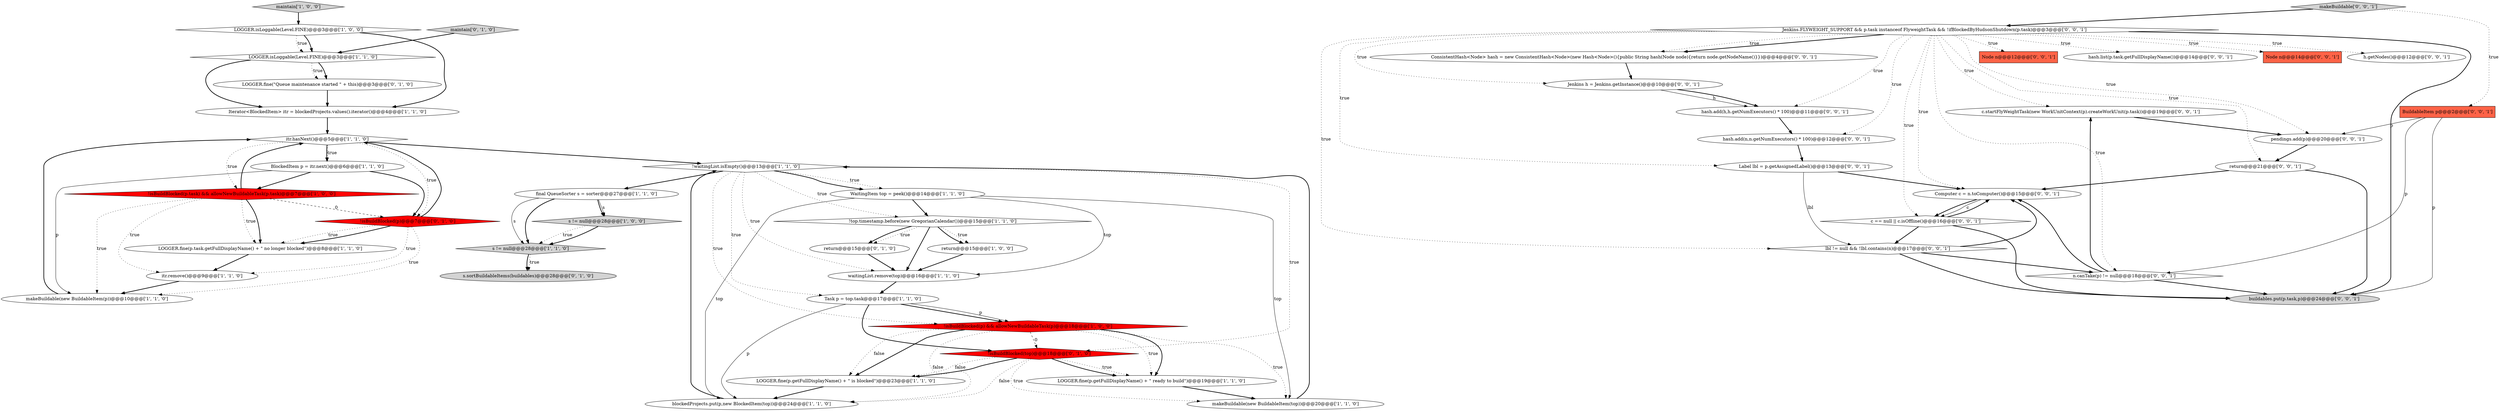 digraph {
28 [style = filled, label = "maintain['0', '1', '0']", fillcolor = lightgray, shape = diamond image = "AAA0AAABBB2BBB"];
42 [style = filled, label = "h.getNodes()@@@12@@@['0', '0', '1']", fillcolor = white, shape = ellipse image = "AAA0AAABBB3BBB"];
45 [style = filled, label = "c.startFlyWeightTask(new WorkUnitContext(p).createWorkUnit(p.task))@@@19@@@['0', '0', '1']", fillcolor = white, shape = ellipse image = "AAA0AAABBB3BBB"];
8 [style = filled, label = "LOGGER.isLoggable(Level.FINE)@@@3@@@['1', '1', '0']", fillcolor = white, shape = diamond image = "AAA0AAABBB1BBB"];
4 [style = filled, label = "LOGGER.isLoggable(Level.FINE)@@@3@@@['1', '0', '0']", fillcolor = white, shape = diamond image = "AAA0AAABBB1BBB"];
22 [style = filled, label = "LOGGER.fine(p.getFullDisplayName() + \" is blocked\")@@@23@@@['1', '1', '0']", fillcolor = white, shape = ellipse image = "AAA0AAABBB1BBB"];
40 [style = filled, label = "pendings.add(p)@@@20@@@['0', '0', '1']", fillcolor = white, shape = ellipse image = "AAA0AAABBB3BBB"];
30 [style = filled, label = "BuildableItem p@@@2@@@['0', '0', '1']", fillcolor = tomato, shape = box image = "AAA0AAABBB3BBB"];
43 [style = filled, label = "Label lbl = p.getAssignedLabel()@@@13@@@['0', '0', '1']", fillcolor = white, shape = ellipse image = "AAA0AAABBB3BBB"];
44 [style = filled, label = "hash.add(n,n.getNumExecutors() * 100)@@@12@@@['0', '0', '1']", fillcolor = white, shape = ellipse image = "AAA0AAABBB3BBB"];
10 [style = filled, label = "makeBuildable(new BuildableItem(p))@@@10@@@['1', '1', '0']", fillcolor = white, shape = ellipse image = "AAA0AAABBB1BBB"];
24 [style = filled, label = "return@@@15@@@['0', '1', '0']", fillcolor = white, shape = ellipse image = "AAA0AAABBB2BBB"];
5 [style = filled, label = "maintain['1', '0', '0']", fillcolor = lightgray, shape = diamond image = "AAA0AAABBB1BBB"];
47 [style = filled, label = "Node n@@@12@@@['0', '0', '1']", fillcolor = tomato, shape = box image = "AAA0AAABBB3BBB"];
3 [style = filled, label = "s != null@@@28@@@['1', '0', '0']", fillcolor = lightgray, shape = diamond image = "AAA0AAABBB1BBB"];
37 [style = filled, label = "c == null || c.isOffline()@@@16@@@['0', '0', '1']", fillcolor = white, shape = diamond image = "AAA0AAABBB3BBB"];
17 [style = filled, label = "waitingList.remove(top)@@@16@@@['1', '1', '0']", fillcolor = white, shape = ellipse image = "AAA0AAABBB1BBB"];
25 [style = filled, label = "s.sortBuildableItems(buildables)@@@28@@@['0', '1', '0']", fillcolor = lightgray, shape = ellipse image = "AAA0AAABBB2BBB"];
19 [style = filled, label = "itr.hasNext()@@@5@@@['1', '1', '0']", fillcolor = white, shape = diamond image = "AAA0AAABBB1BBB"];
26 [style = filled, label = "LOGGER.fine(\"Queue maintenance started \" + this)@@@3@@@['0', '1', '0']", fillcolor = white, shape = ellipse image = "AAA0AAABBB2BBB"];
0 [style = filled, label = "!isBuildBlocked(p) && allowNewBuildableTask(p)@@@18@@@['1', '0', '0']", fillcolor = red, shape = diamond image = "AAA1AAABBB1BBB"];
46 [style = filled, label = "return@@@21@@@['0', '0', '1']", fillcolor = white, shape = ellipse image = "AAA0AAABBB3BBB"];
31 [style = filled, label = "lbl != null && !lbl.contains(n)@@@17@@@['0', '0', '1']", fillcolor = white, shape = diamond image = "AAA0AAABBB3BBB"];
49 [style = filled, label = "Computer c = n.toComputer()@@@15@@@['0', '0', '1']", fillcolor = white, shape = ellipse image = "AAA0AAABBB3BBB"];
1 [style = filled, label = "blockedProjects.put(p,new BlockedItem(top))@@@24@@@['1', '1', '0']", fillcolor = white, shape = ellipse image = "AAA0AAABBB1BBB"];
33 [style = filled, label = "Jenkins h = Jenkins.getInstance()@@@10@@@['0', '0', '1']", fillcolor = white, shape = ellipse image = "AAA0AAABBB3BBB"];
11 [style = filled, label = "!top.timestamp.before(new GregorianCalendar())@@@15@@@['1', '1', '0']", fillcolor = white, shape = diamond image = "AAA0AAABBB1BBB"];
23 [style = filled, label = "s != null@@@28@@@['1', '1', '0']", fillcolor = lightgray, shape = diamond image = "AAA0AAABBB1BBB"];
39 [style = filled, label = "n.canTake(p) != null@@@18@@@['0', '0', '1']", fillcolor = white, shape = diamond image = "AAA0AAABBB3BBB"];
41 [style = filled, label = "Jenkins.FLYWEIGHT_SUPPORT && p.task instanceof FlyweightTask && !ifBlockedByHudsonShutdown(p.task)@@@3@@@['0', '0', '1']", fillcolor = white, shape = diamond image = "AAA0AAABBB3BBB"];
35 [style = filled, label = "hash.list(p.task.getFullDisplayName())@@@14@@@['0', '0', '1']", fillcolor = white, shape = ellipse image = "AAA0AAABBB3BBB"];
18 [style = filled, label = "final QueueSorter s = sorter@@@27@@@['1', '1', '0']", fillcolor = white, shape = ellipse image = "AAA0AAABBB1BBB"];
36 [style = filled, label = "buildables.put(p.task,p)@@@24@@@['0', '0', '1']", fillcolor = lightgray, shape = ellipse image = "AAA0AAABBB3BBB"];
14 [style = filled, label = "makeBuildable(new BuildableItem(top))@@@20@@@['1', '1', '0']", fillcolor = white, shape = ellipse image = "AAA0AAABBB1BBB"];
2 [style = filled, label = "return@@@15@@@['1', '0', '0']", fillcolor = white, shape = ellipse image = "AAA0AAABBB1BBB"];
27 [style = filled, label = "!isBuildBlocked(top)@@@18@@@['0', '1', '0']", fillcolor = red, shape = diamond image = "AAA1AAABBB2BBB"];
32 [style = filled, label = "ConsistentHash<Node> hash = new ConsistentHash<Node>(new Hash<Node>(){public String hash(Node node){return node.getNodeName()}})@@@4@@@['0', '0', '1']", fillcolor = white, shape = ellipse image = "AAA0AAABBB3BBB"];
34 [style = filled, label = "hash.add(h,h.getNumExecutors() * 100)@@@11@@@['0', '0', '1']", fillcolor = white, shape = ellipse image = "AAA0AAABBB3BBB"];
38 [style = filled, label = "makeBuildable['0', '0', '1']", fillcolor = lightgray, shape = diamond image = "AAA0AAABBB3BBB"];
6 [style = filled, label = "Iterator<BlockedItem> itr = blockedProjects.values().iterator()@@@4@@@['1', '1', '0']", fillcolor = white, shape = ellipse image = "AAA0AAABBB1BBB"];
48 [style = filled, label = "Node n@@@14@@@['0', '0', '1']", fillcolor = tomato, shape = box image = "AAA0AAABBB3BBB"];
7 [style = filled, label = "LOGGER.fine(p.task.getFullDisplayName() + \" no longer blocked\")@@@8@@@['1', '1', '0']", fillcolor = white, shape = ellipse image = "AAA0AAABBB1BBB"];
13 [style = filled, label = "Task p = top.task@@@17@@@['1', '1', '0']", fillcolor = white, shape = ellipse image = "AAA0AAABBB1BBB"];
16 [style = filled, label = "!waitingList.isEmpty()@@@13@@@['1', '1', '0']", fillcolor = white, shape = diamond image = "AAA0AAABBB1BBB"];
9 [style = filled, label = "WaitingItem top = peek()@@@14@@@['1', '1', '0']", fillcolor = white, shape = ellipse image = "AAA0AAABBB1BBB"];
15 [style = filled, label = "!isBuildBlocked(p.task) && allowNewBuildableTask(p.task)@@@7@@@['1', '0', '0']", fillcolor = red, shape = diamond image = "AAA1AAABBB1BBB"];
20 [style = filled, label = "itr.remove()@@@9@@@['1', '1', '0']", fillcolor = white, shape = ellipse image = "AAA0AAABBB1BBB"];
12 [style = filled, label = "BlockedItem p = itr.next()@@@6@@@['1', '1', '0']", fillcolor = white, shape = ellipse image = "AAA0AAABBB1BBB"];
21 [style = filled, label = "LOGGER.fine(p.getFullDisplayName() + \" ready to build\")@@@19@@@['1', '1', '0']", fillcolor = white, shape = ellipse image = "AAA0AAABBB1BBB"];
29 [style = filled, label = "!isBuildBlocked(p)@@@7@@@['0', '1', '0']", fillcolor = red, shape = diamond image = "AAA1AAABBB2BBB"];
27->14 [style = dotted, label="true"];
18->3 [style = bold, label=""];
16->9 [style = dotted, label="true"];
9->11 [style = bold, label=""];
16->13 [style = dotted, label="true"];
37->49 [style = bold, label=""];
10->19 [style = bold, label=""];
16->17 [style = dotted, label="true"];
15->20 [style = dotted, label="true"];
8->6 [style = bold, label=""];
38->41 [style = bold, label=""];
15->7 [style = dotted, label="true"];
29->20 [style = dotted, label="true"];
11->2 [style = dotted, label="true"];
41->40 [style = dotted, label="true"];
0->21 [style = dotted, label="true"];
37->31 [style = bold, label=""];
39->49 [style = bold, label=""];
41->43 [style = dotted, label="true"];
24->17 [style = bold, label=""];
4->8 [style = bold, label=""];
41->42 [style = dotted, label="true"];
41->49 [style = dotted, label="true"];
41->33 [style = dotted, label="true"];
16->9 [style = bold, label=""];
14->16 [style = bold, label=""];
12->10 [style = solid, label="p"];
23->25 [style = bold, label=""];
41->32 [style = bold, label=""];
37->36 [style = bold, label=""];
41->46 [style = dotted, label="true"];
19->12 [style = bold, label=""];
46->36 [style = bold, label=""];
15->10 [style = dotted, label="true"];
39->45 [style = bold, label=""];
15->29 [style = dashed, label="0"];
0->21 [style = bold, label=""];
0->27 [style = dashed, label="0"];
27->21 [style = dotted, label="true"];
26->6 [style = bold, label=""];
27->22 [style = bold, label=""];
33->34 [style = solid, label="h"];
9->14 [style = solid, label="top"];
13->1 [style = solid, label="p"];
27->1 [style = dotted, label="false"];
41->48 [style = dotted, label="true"];
3->23 [style = bold, label=""];
12->29 [style = bold, label=""];
19->29 [style = dotted, label="true"];
1->16 [style = bold, label=""];
18->23 [style = solid, label="s"];
11->17 [style = bold, label=""];
0->14 [style = dotted, label="true"];
16->11 [style = dotted, label="true"];
11->24 [style = dotted, label="true"];
13->0 [style = bold, label=""];
3->23 [style = dotted, label="true"];
2->17 [style = bold, label=""];
29->10 [style = dotted, label="true"];
49->37 [style = bold, label=""];
16->18 [style = bold, label=""];
18->23 [style = bold, label=""];
41->35 [style = dotted, label="true"];
18->3 [style = solid, label="s"];
43->31 [style = solid, label="lbl"];
29->7 [style = dotted, label="true"];
19->12 [style = dotted, label="true"];
31->36 [style = bold, label=""];
31->49 [style = bold, label=""];
7->20 [style = bold, label=""];
41->37 [style = dotted, label="true"];
27->22 [style = dotted, label="false"];
19->15 [style = dotted, label="true"];
15->19 [style = bold, label=""];
11->24 [style = bold, label=""];
13->0 [style = solid, label="p"];
32->33 [style = bold, label=""];
19->16 [style = bold, label=""];
38->30 [style = dotted, label="true"];
41->34 [style = dotted, label="true"];
30->39 [style = solid, label="p"];
13->27 [style = bold, label=""];
41->36 [style = bold, label=""];
29->19 [style = bold, label=""];
0->22 [style = dotted, label="false"];
28->8 [style = bold, label=""];
5->4 [style = bold, label=""];
41->47 [style = dotted, label="true"];
34->44 [style = bold, label=""];
41->32 [style = dotted, label="true"];
16->27 [style = dotted, label="true"];
17->13 [style = bold, label=""];
31->39 [style = bold, label=""];
22->1 [style = bold, label=""];
27->21 [style = bold, label=""];
23->25 [style = dotted, label="true"];
41->44 [style = dotted, label="true"];
45->40 [style = bold, label=""];
21->14 [style = bold, label=""];
8->26 [style = dotted, label="true"];
41->31 [style = dotted, label="true"];
15->7 [style = bold, label=""];
4->6 [style = bold, label=""];
46->49 [style = bold, label=""];
12->15 [style = bold, label=""];
4->8 [style = dotted, label="true"];
30->36 [style = solid, label="p"];
6->19 [style = bold, label=""];
41->39 [style = dotted, label="true"];
0->1 [style = dotted, label="false"];
41->45 [style = dotted, label="true"];
11->2 [style = bold, label=""];
9->17 [style = solid, label="top"];
44->43 [style = bold, label=""];
30->40 [style = solid, label="p"];
20->10 [style = bold, label=""];
40->46 [style = bold, label=""];
49->37 [style = solid, label="c"];
16->0 [style = dotted, label="true"];
0->22 [style = bold, label=""];
29->7 [style = bold, label=""];
43->49 [style = bold, label=""];
9->1 [style = solid, label="top"];
33->34 [style = bold, label=""];
39->36 [style = bold, label=""];
8->26 [style = bold, label=""];
}
